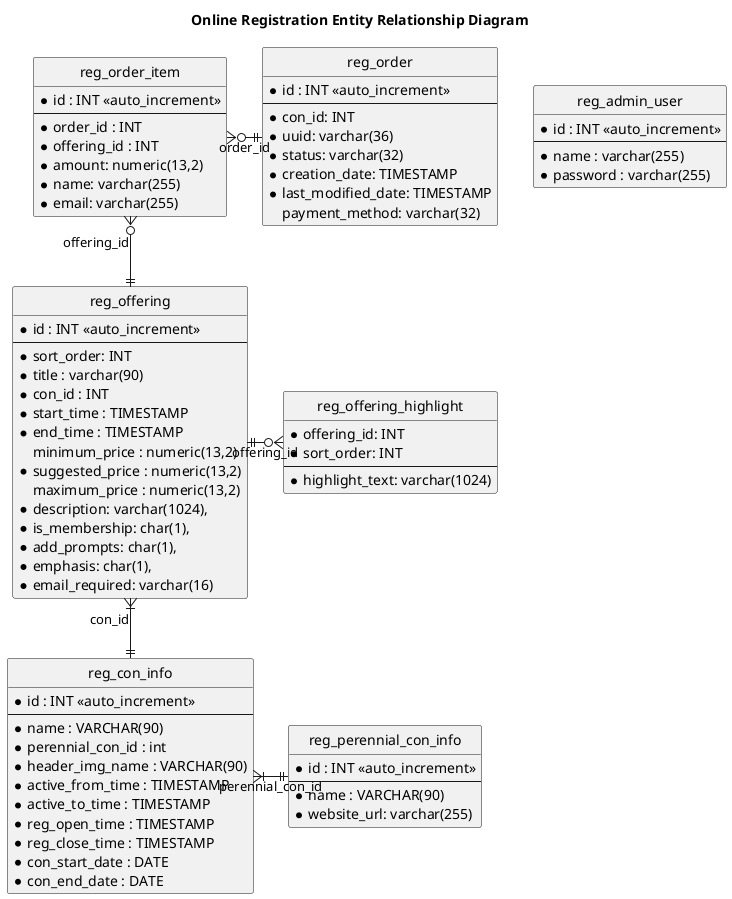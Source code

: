 @startuml
title Online Registration Entity Relationship Diagram
'hide the spot
hide circle

'avoid problems with angled crows feet
skinparam linetype ortho

entity reg_con_info {
* id : INT <<auto_increment>>
--
* name : VARCHAR(90)
* perennial_con_id : int
* header_img_name : VARCHAR(90)
* active_from_time : TIMESTAMP
* active_to_time : TIMESTAMP
* reg_open_time : TIMESTAMP
* reg_close_time : TIMESTAMP
* con_start_date : DATE
* con_end_date : DATE
}

entity reg_perennial_con_info {
* id : INT <<auto_increment>>
--
* name : VARCHAR(90)
* website_url: varchar(255)
}

entity reg_offering {
* id : INT <<auto_increment>>
--
* sort_order: INT
* title : varchar(90)
* con_id : INT
* start_time : TIMESTAMP
* end_time : TIMESTAMP
  minimum_price : numeric(13,2)
* suggested_price : numeric(13,2)
  maximum_price : numeric(13,2)
* description: varchar(1024),
* is_membership: char(1),
* add_prompts: char(1),
* emphasis: char(1),
* email_required: varchar(16)
}

entity reg_offering_highlight {
* offering_id: INT
* sort_order: INT
--
* highlight_text: varchar(1024)
}

entity reg_order {
* id : INT <<auto_increment>>
--
* con_id: INT
* uuid: varchar(36)
* status: varchar(32)
* creation_date: TIMESTAMP
* last_modified_date: TIMESTAMP
  payment_method: varchar(32)
}

entity reg_order_item {
* id : INT <<auto_increment>>
--
* order_id : INT
* offering_id : INT
* amount: numeric(13,2)
* name: varchar(255)
* email: varchar(255)
}

entity reg_admin_user {
* id : INT <<auto_increment>>
--
* name : varchar(255)
* password : varchar(255)
}

reg_con_info }|-right-|| reg_perennial_con_info : perennial_con_id
reg_order ||-left-o{ reg_order_item : order_id
reg_order_item }o--|| reg_offering : offering_id
reg_offering }|--|| reg_con_info : con_id
reg_offering ||-right-o{ reg_offering_highlight : offering_id

@enduml